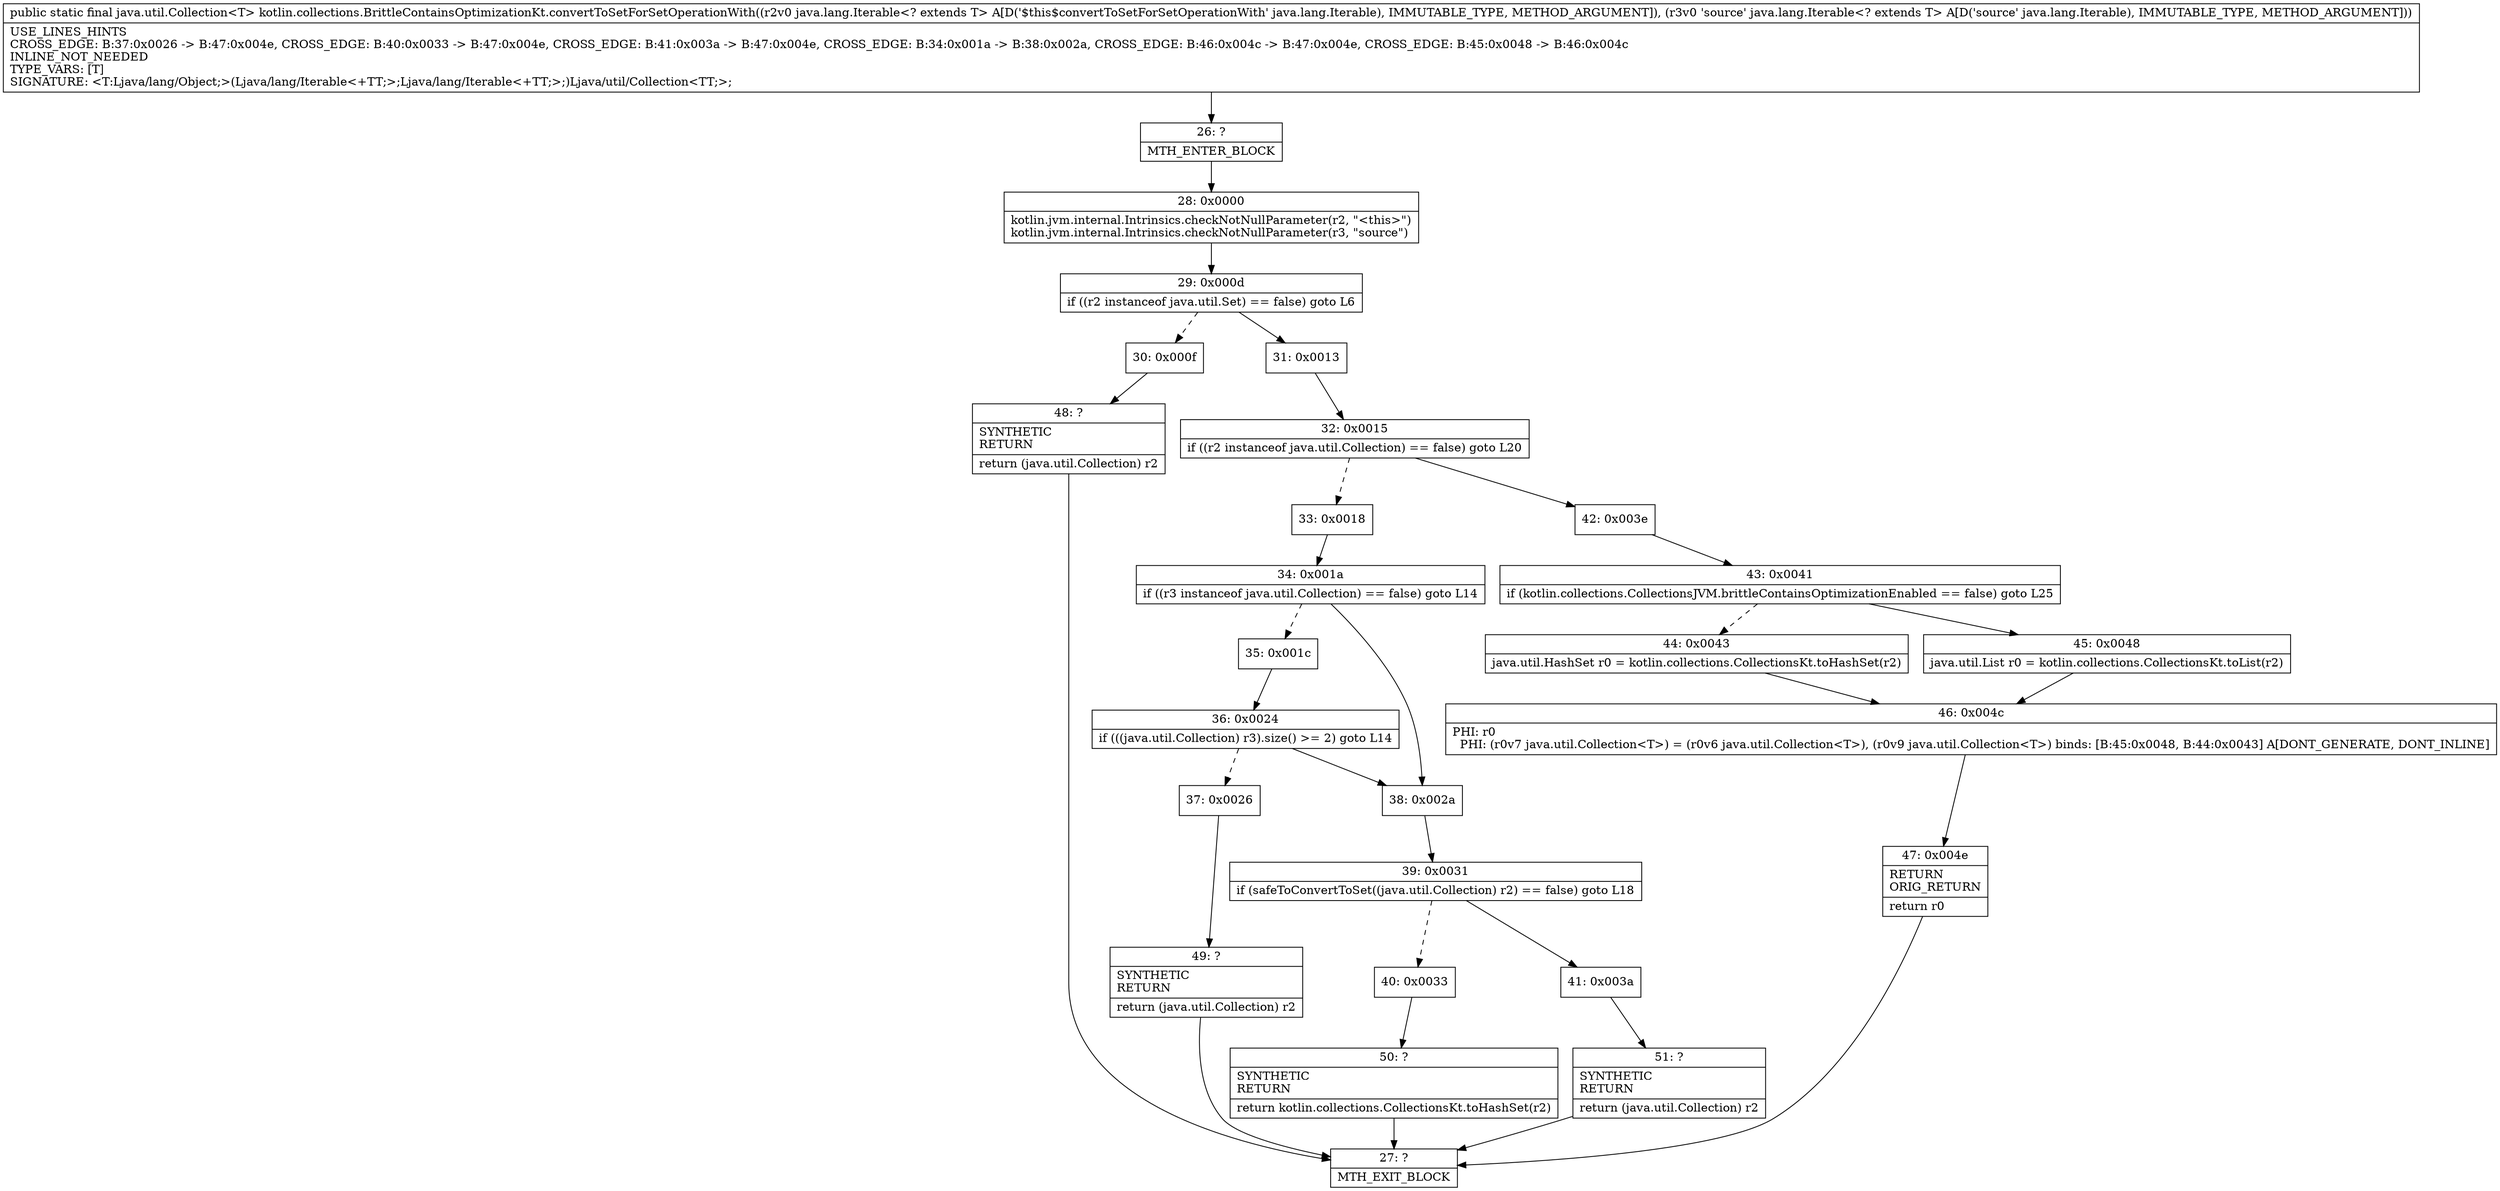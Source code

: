 digraph "CFG forkotlin.collections.BrittleContainsOptimizationKt.convertToSetForSetOperationWith(Ljava\/lang\/Iterable;Ljava\/lang\/Iterable;)Ljava\/util\/Collection;" {
Node_26 [shape=record,label="{26\:\ ?|MTH_ENTER_BLOCK\l}"];
Node_28 [shape=record,label="{28\:\ 0x0000|kotlin.jvm.internal.Intrinsics.checkNotNullParameter(r2, \"\<this\>\")\lkotlin.jvm.internal.Intrinsics.checkNotNullParameter(r3, \"source\")\l}"];
Node_29 [shape=record,label="{29\:\ 0x000d|if ((r2 instanceof java.util.Set) == false) goto L6\l}"];
Node_30 [shape=record,label="{30\:\ 0x000f}"];
Node_48 [shape=record,label="{48\:\ ?|SYNTHETIC\lRETURN\l|return (java.util.Collection) r2\l}"];
Node_27 [shape=record,label="{27\:\ ?|MTH_EXIT_BLOCK\l}"];
Node_31 [shape=record,label="{31\:\ 0x0013}"];
Node_32 [shape=record,label="{32\:\ 0x0015|if ((r2 instanceof java.util.Collection) == false) goto L20\l}"];
Node_33 [shape=record,label="{33\:\ 0x0018}"];
Node_34 [shape=record,label="{34\:\ 0x001a|if ((r3 instanceof java.util.Collection) == false) goto L14\l}"];
Node_35 [shape=record,label="{35\:\ 0x001c}"];
Node_36 [shape=record,label="{36\:\ 0x0024|if (((java.util.Collection) r3).size() \>= 2) goto L14\l}"];
Node_37 [shape=record,label="{37\:\ 0x0026}"];
Node_49 [shape=record,label="{49\:\ ?|SYNTHETIC\lRETURN\l|return (java.util.Collection) r2\l}"];
Node_38 [shape=record,label="{38\:\ 0x002a}"];
Node_39 [shape=record,label="{39\:\ 0x0031|if (safeToConvertToSet((java.util.Collection) r2) == false) goto L18\l}"];
Node_40 [shape=record,label="{40\:\ 0x0033}"];
Node_50 [shape=record,label="{50\:\ ?|SYNTHETIC\lRETURN\l|return kotlin.collections.CollectionsKt.toHashSet(r2)\l}"];
Node_41 [shape=record,label="{41\:\ 0x003a}"];
Node_51 [shape=record,label="{51\:\ ?|SYNTHETIC\lRETURN\l|return (java.util.Collection) r2\l}"];
Node_42 [shape=record,label="{42\:\ 0x003e}"];
Node_43 [shape=record,label="{43\:\ 0x0041|if (kotlin.collections.CollectionsJVM.brittleContainsOptimizationEnabled == false) goto L25\l}"];
Node_44 [shape=record,label="{44\:\ 0x0043|java.util.HashSet r0 = kotlin.collections.CollectionsKt.toHashSet(r2)\l}"];
Node_46 [shape=record,label="{46\:\ 0x004c|PHI: r0 \l  PHI: (r0v7 java.util.Collection\<T\>) = (r0v6 java.util.Collection\<T\>), (r0v9 java.util.Collection\<T\>) binds: [B:45:0x0048, B:44:0x0043] A[DONT_GENERATE, DONT_INLINE]\l}"];
Node_47 [shape=record,label="{47\:\ 0x004e|RETURN\lORIG_RETURN\l|return r0\l}"];
Node_45 [shape=record,label="{45\:\ 0x0048|java.util.List r0 = kotlin.collections.CollectionsKt.toList(r2)\l}"];
MethodNode[shape=record,label="{public static final java.util.Collection\<T\> kotlin.collections.BrittleContainsOptimizationKt.convertToSetForSetOperationWith((r2v0 java.lang.Iterable\<? extends T\> A[D('$this$convertToSetForSetOperationWith' java.lang.Iterable), IMMUTABLE_TYPE, METHOD_ARGUMENT]), (r3v0 'source' java.lang.Iterable\<? extends T\> A[D('source' java.lang.Iterable), IMMUTABLE_TYPE, METHOD_ARGUMENT]))  | USE_LINES_HINTS\lCROSS_EDGE: B:37:0x0026 \-\> B:47:0x004e, CROSS_EDGE: B:40:0x0033 \-\> B:47:0x004e, CROSS_EDGE: B:41:0x003a \-\> B:47:0x004e, CROSS_EDGE: B:34:0x001a \-\> B:38:0x002a, CROSS_EDGE: B:46:0x004c \-\> B:47:0x004e, CROSS_EDGE: B:45:0x0048 \-\> B:46:0x004c\lINLINE_NOT_NEEDED\lTYPE_VARS: [T]\lSIGNATURE: \<T:Ljava\/lang\/Object;\>(Ljava\/lang\/Iterable\<+TT;\>;Ljava\/lang\/Iterable\<+TT;\>;)Ljava\/util\/Collection\<TT;\>;\l}"];
MethodNode -> Node_26;Node_26 -> Node_28;
Node_28 -> Node_29;
Node_29 -> Node_30[style=dashed];
Node_29 -> Node_31;
Node_30 -> Node_48;
Node_48 -> Node_27;
Node_31 -> Node_32;
Node_32 -> Node_33[style=dashed];
Node_32 -> Node_42;
Node_33 -> Node_34;
Node_34 -> Node_35[style=dashed];
Node_34 -> Node_38;
Node_35 -> Node_36;
Node_36 -> Node_37[style=dashed];
Node_36 -> Node_38;
Node_37 -> Node_49;
Node_49 -> Node_27;
Node_38 -> Node_39;
Node_39 -> Node_40[style=dashed];
Node_39 -> Node_41;
Node_40 -> Node_50;
Node_50 -> Node_27;
Node_41 -> Node_51;
Node_51 -> Node_27;
Node_42 -> Node_43;
Node_43 -> Node_44[style=dashed];
Node_43 -> Node_45;
Node_44 -> Node_46;
Node_46 -> Node_47;
Node_47 -> Node_27;
Node_45 -> Node_46;
}

